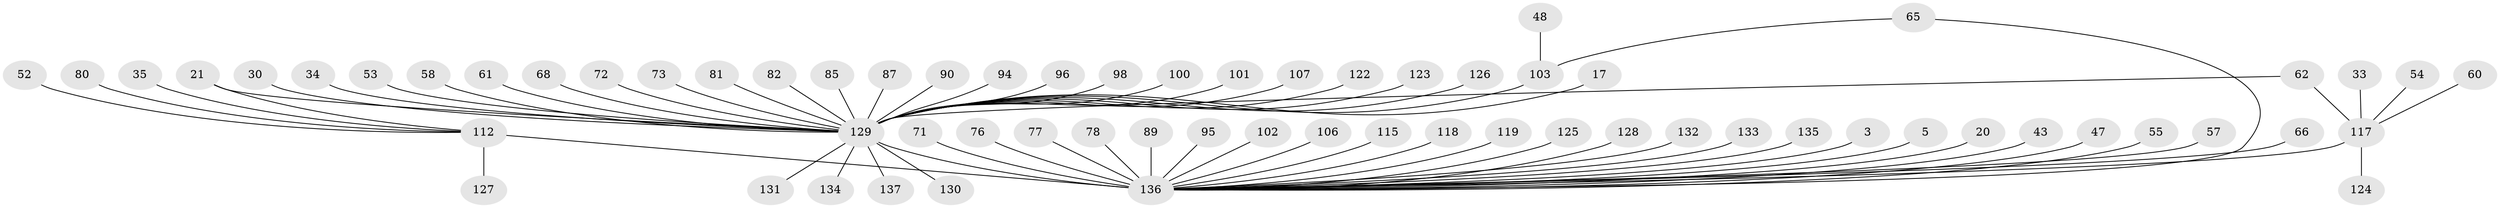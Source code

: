 // original degree distribution, {29: 0.014598540145985401, 1: 0.48175182481751827, 6: 0.021897810218978103, 2: 0.24817518248175183, 7: 0.021897810218978103, 5: 0.0364963503649635, 10: 0.0072992700729927005, 9: 0.014598540145985401, 3: 0.10218978102189781, 4: 0.051094890510948905}
// Generated by graph-tools (version 1.1) at 2025/48/03/09/25 04:48:24]
// undirected, 68 vertices, 70 edges
graph export_dot {
graph [start="1"]
  node [color=gray90,style=filled];
  3;
  5;
  17;
  20;
  21;
  30;
  33;
  34;
  35;
  43;
  47;
  48;
  52;
  53;
  54;
  55;
  57 [super="+44"];
  58;
  60;
  61 [super="+49"];
  62;
  65;
  66;
  68;
  71;
  72;
  73;
  76 [super="+63"];
  77;
  78;
  80;
  81;
  82;
  85;
  87;
  89;
  90;
  94;
  95;
  96;
  98;
  100;
  101;
  102;
  103 [super="+50"];
  106 [super="+93"];
  107 [super="+105"];
  112 [super="+19+27"];
  115 [super="+75"];
  117 [super="+86+111+91+56"];
  118 [super="+25"];
  119;
  122;
  123;
  124 [super="+99+104"];
  125 [super="+32+110"];
  126 [super="+67"];
  127;
  128;
  129 [super="+69+109+108+120+116"];
  130 [super="+13"];
  131;
  132;
  133;
  134;
  135 [super="+114"];
  136 [super="+15+121+37+51+83+2"];
  137;
  3 -- 136;
  5 -- 136;
  17 -- 129;
  20 -- 136;
  21 -- 112;
  21 -- 129;
  30 -- 129;
  33 -- 117;
  34 -- 129;
  35 -- 112;
  43 -- 136;
  47 -- 136;
  48 -- 103;
  52 -- 112;
  53 -- 129;
  54 -- 117;
  55 -- 136;
  57 -- 136;
  58 -- 129;
  60 -- 117;
  61 -- 129;
  62 -- 117;
  62 -- 129;
  65 -- 103;
  65 -- 136;
  66 -- 136;
  68 -- 129;
  71 -- 136;
  72 -- 129;
  73 -- 129;
  76 -- 136;
  77 -- 136;
  78 -- 136;
  80 -- 112;
  81 -- 129;
  82 -- 129;
  85 -- 129;
  87 -- 129;
  89 -- 136;
  90 -- 129;
  94 -- 129;
  95 -- 136 [weight=2];
  96 -- 129;
  98 -- 129;
  100 -- 129;
  101 -- 129;
  102 -- 136;
  103 -- 129 [weight=5];
  106 -- 136 [weight=2];
  107 -- 129;
  112 -- 127;
  112 -- 136 [weight=4];
  115 -- 136;
  117 -- 136 [weight=5];
  117 -- 124;
  118 -- 136 [weight=2];
  119 -- 136;
  122 -- 129;
  123 -- 129;
  125 -- 136;
  126 -- 129;
  128 -- 136;
  129 -- 136 [weight=20];
  129 -- 137;
  129 -- 130;
  129 -- 131;
  129 -- 134;
  132 -- 136;
  133 -- 136;
  135 -- 136;
}
